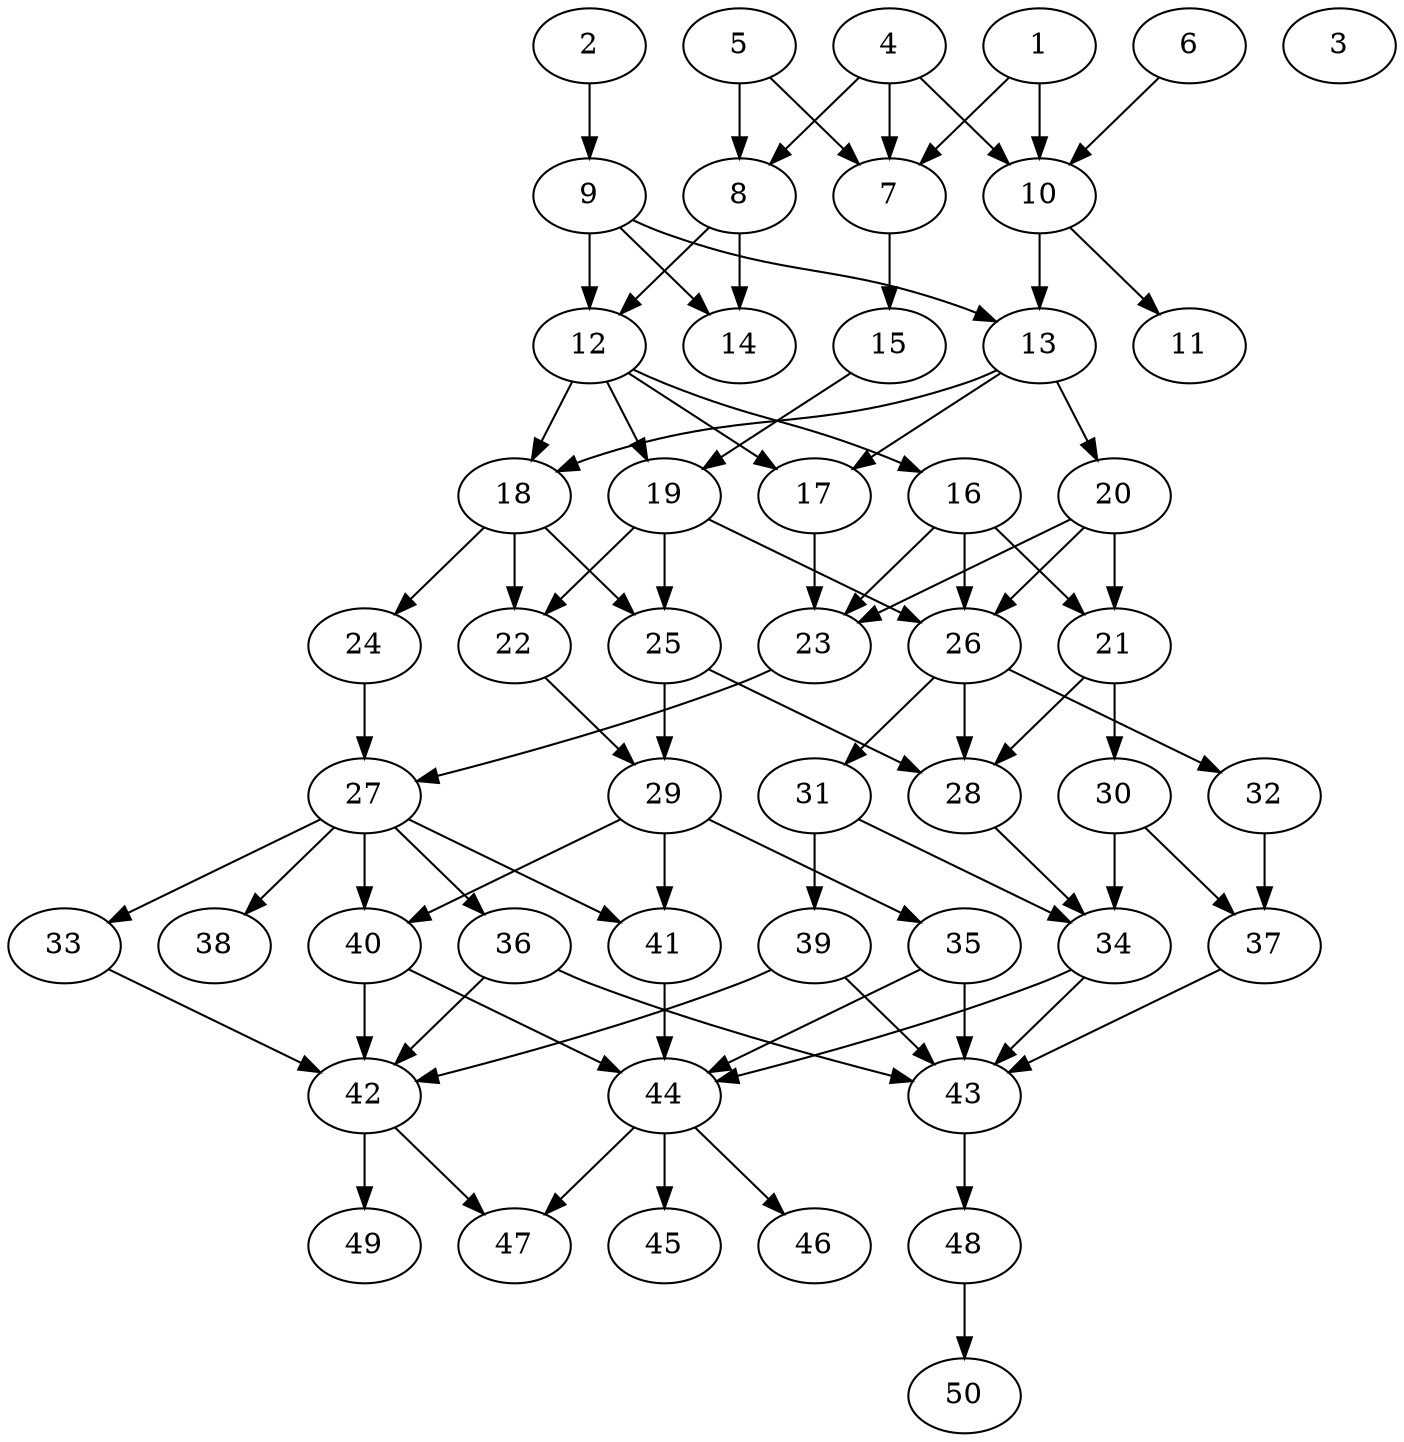 // DAG automatically generated by daggen at Thu Oct  3 14:07:58 2019
// ./daggen --dot -n 50 --ccr 0.3 --fat 0.5 --regular 0.5 --density 0.5 --mindata 5242880 --maxdata 52428800 
digraph G {
  1 [size="46902613", alpha="0.18", expect_size="14070784"] 
  1 -> 7 [size ="14070784"]
  1 -> 10 [size ="14070784"]
  2 [size="17868800", alpha="0.08", expect_size="5360640"] 
  2 -> 9 [size ="5360640"]
  3 [size="118538240", alpha="0.13", expect_size="35561472"] 
  4 [size="150504107", alpha="0.06", expect_size="45151232"] 
  4 -> 7 [size ="45151232"]
  4 -> 8 [size ="45151232"]
  4 -> 10 [size ="45151232"]
  5 [size="70703787", alpha="0.10", expect_size="21211136"] 
  5 -> 7 [size ="21211136"]
  5 -> 8 [size ="21211136"]
  6 [size="151118507", alpha="0.04", expect_size="45335552"] 
  6 -> 10 [size ="45335552"]
  7 [size="112482987", alpha="0.06", expect_size="33744896"] 
  7 -> 15 [size ="33744896"]
  8 [size="23637333", alpha="0.11", expect_size="7091200"] 
  8 -> 12 [size ="7091200"]
  8 -> 14 [size ="7091200"]
  9 [size="79035733", alpha="0.19", expect_size="23710720"] 
  9 -> 12 [size ="23710720"]
  9 -> 13 [size ="23710720"]
  9 -> 14 [size ="23710720"]
  10 [size="49537707", alpha="0.04", expect_size="14861312"] 
  10 -> 11 [size ="14861312"]
  10 -> 13 [size ="14861312"]
  11 [size="121842347", alpha="0.14", expect_size="36552704"] 
  12 [size="102901760", alpha="0.04", expect_size="30870528"] 
  12 -> 16 [size ="30870528"]
  12 -> 17 [size ="30870528"]
  12 -> 18 [size ="30870528"]
  12 -> 19 [size ="30870528"]
  13 [size="166683307", alpha="0.12", expect_size="50004992"] 
  13 -> 17 [size ="50004992"]
  13 -> 18 [size ="50004992"]
  13 -> 20 [size ="50004992"]
  14 [size="113623040", alpha="0.17", expect_size="34086912"] 
  15 [size="156962133", alpha="0.17", expect_size="47088640"] 
  15 -> 19 [size ="47088640"]
  16 [size="79394133", alpha="0.15", expect_size="23818240"] 
  16 -> 21 [size ="23818240"]
  16 -> 23 [size ="23818240"]
  16 -> 26 [size ="23818240"]
  17 [size="109376853", alpha="0.05", expect_size="32813056"] 
  17 -> 23 [size ="32813056"]
  18 [size="156163413", alpha="0.17", expect_size="46849024"] 
  18 -> 22 [size ="46849024"]
  18 -> 24 [size ="46849024"]
  18 -> 25 [size ="46849024"]
  19 [size="83858773", alpha="0.18", expect_size="25157632"] 
  19 -> 22 [size ="25157632"]
  19 -> 25 [size ="25157632"]
  19 -> 26 [size ="25157632"]
  20 [size="73031680", alpha="0.19", expect_size="21909504"] 
  20 -> 21 [size ="21909504"]
  20 -> 23 [size ="21909504"]
  20 -> 26 [size ="21909504"]
  21 [size="107311787", alpha="0.04", expect_size="32193536"] 
  21 -> 28 [size ="32193536"]
  21 -> 30 [size ="32193536"]
  22 [size="62399147", alpha="0.09", expect_size="18719744"] 
  22 -> 29 [size ="18719744"]
  23 [size="91671893", alpha="0.07", expect_size="27501568"] 
  23 -> 27 [size ="27501568"]
  24 [size="31351467", alpha="0.02", expect_size="9405440"] 
  24 -> 27 [size ="9405440"]
  25 [size="162720427", alpha="0.04", expect_size="48816128"] 
  25 -> 28 [size ="48816128"]
  25 -> 29 [size ="48816128"]
  26 [size="138127360", alpha="0.02", expect_size="41438208"] 
  26 -> 28 [size ="41438208"]
  26 -> 31 [size ="41438208"]
  26 -> 32 [size ="41438208"]
  27 [size="101683200", alpha="0.13", expect_size="30504960"] 
  27 -> 33 [size ="30504960"]
  27 -> 36 [size ="30504960"]
  27 -> 38 [size ="30504960"]
  27 -> 40 [size ="30504960"]
  27 -> 41 [size ="30504960"]
  28 [size="139810133", alpha="0.05", expect_size="41943040"] 
  28 -> 34 [size ="41943040"]
  29 [size="117558613", alpha="0.04", expect_size="35267584"] 
  29 -> 35 [size ="35267584"]
  29 -> 40 [size ="35267584"]
  29 -> 41 [size ="35267584"]
  30 [size="99174400", alpha="0.07", expect_size="29752320"] 
  30 -> 34 [size ="29752320"]
  30 -> 37 [size ="29752320"]
  31 [size="91323733", alpha="0.04", expect_size="27397120"] 
  31 -> 34 [size ="27397120"]
  31 -> 39 [size ="27397120"]
  32 [size="123432960", alpha="0.12", expect_size="37029888"] 
  32 -> 37 [size ="37029888"]
  33 [size="38611627", alpha="0.18", expect_size="11583488"] 
  33 -> 42 [size ="11583488"]
  34 [size="95208107", alpha="0.17", expect_size="28562432"] 
  34 -> 43 [size ="28562432"]
  34 -> 44 [size ="28562432"]
  35 [size="111680853", alpha="0.14", expect_size="33504256"] 
  35 -> 43 [size ="33504256"]
  35 -> 44 [size ="33504256"]
  36 [size="141260800", alpha="0.18", expect_size="42378240"] 
  36 -> 42 [size ="42378240"]
  36 -> 43 [size ="42378240"]
  37 [size="160307200", alpha="0.14", expect_size="48092160"] 
  37 -> 43 [size ="48092160"]
  38 [size="106536960", alpha="0.08", expect_size="31961088"] 
  39 [size="143400960", alpha="0.10", expect_size="43020288"] 
  39 -> 42 [size ="43020288"]
  39 -> 43 [size ="43020288"]
  40 [size="17889280", alpha="0.19", expect_size="5366784"] 
  40 -> 42 [size ="5366784"]
  40 -> 44 [size ="5366784"]
  41 [size="76639573", alpha="0.20", expect_size="22991872"] 
  41 -> 44 [size ="22991872"]
  42 [size="109438293", alpha="0.06", expect_size="32831488"] 
  42 -> 47 [size ="32831488"]
  42 -> 49 [size ="32831488"]
  43 [size="44431360", alpha="0.02", expect_size="13329408"] 
  43 -> 48 [size ="13329408"]
  44 [size="30825813", alpha="0.19", expect_size="9247744"] 
  44 -> 45 [size ="9247744"]
  44 -> 46 [size ="9247744"]
  44 -> 47 [size ="9247744"]
  45 [size="164768427", alpha="0.15", expect_size="49430528"] 
  46 [size="113892693", alpha="0.07", expect_size="34167808"] 
  47 [size="97399467", alpha="0.09", expect_size="29219840"] 
  48 [size="49906347", alpha="0.06", expect_size="14971904"] 
  48 -> 50 [size ="14971904"]
  49 [size="110100480", alpha="0.17", expect_size="33030144"] 
  50 [size="29794987", alpha="0.17", expect_size="8938496"] 
}
